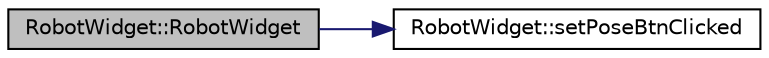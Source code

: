 digraph "RobotWidget::RobotWidget"
{
 // INTERACTIVE_SVG=YES
  edge [fontname="Helvetica",fontsize="10",labelfontname="Helvetica",labelfontsize="10"];
  node [fontname="Helvetica",fontsize="10",shape=record];
  rankdir="LR";
  Node1 [label="RobotWidget::RobotWidget",height=0.2,width=0.4,color="black", fillcolor="grey75", style="filled", fontcolor="black"];
  Node1 -> Node2 [color="midnightblue",fontsize="10",style="solid",fontname="Helvetica"];
  Node2 [label="RobotWidget::setPoseBtnClicked",height=0.2,width=0.4,color="black", fillcolor="white", style="filled",URL="$d9/d58/class_robot_widget.html#a1c2a609ae8993a9ff267871650b5de25"];
}
